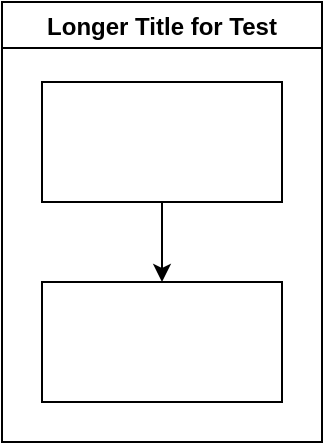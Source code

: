 <mxfile version="24.6.4" type="device">
  <diagram name="Network Connections" id="8okYg0xe6ZCimWp-EQ01">
    <mxGraphModel dx="1017" dy="757" grid="1" gridSize="10" guides="1" tooltips="1" connect="1" arrows="1" fold="1" page="1" pageScale="1" pageWidth="1100" pageHeight="850" math="0" shadow="0">
      <root>
        <mxCell id="zufN4GOXAOS7TrHpWiHL-0" />
        <mxCell id="zufN4GOXAOS7TrHpWiHL-1" parent="zufN4GOXAOS7TrHpWiHL-0" />
        <mxCell id="zufN4GOXAOS7TrHpWiHL-2" value="Longer Title for Test" style="swimlane;strokeWidth=1;" parent="zufN4GOXAOS7TrHpWiHL-1" vertex="1">
          <mxGeometry x="120" y="210" width="160" height="220" as="geometry" />
        </mxCell>
        <mxCell id="eyqJWnIvSY4KyNdMeH8T-4" style="edgeStyle=orthogonalEdgeStyle;rounded=0;orthogonalLoop=1;jettySize=auto;html=1;" edge="1" parent="zufN4GOXAOS7TrHpWiHL-2" source="eyqJWnIvSY4KyNdMeH8T-2" target="eyqJWnIvSY4KyNdMeH8T-3">
          <mxGeometry relative="1" as="geometry" />
        </mxCell>
        <mxCell id="eyqJWnIvSY4KyNdMeH8T-2" value="" style="rounded=0;whiteSpace=wrap;html=1;" vertex="1" parent="zufN4GOXAOS7TrHpWiHL-2">
          <mxGeometry x="20" y="40" width="120" height="60" as="geometry" />
        </mxCell>
        <mxCell id="eyqJWnIvSY4KyNdMeH8T-3" value="" style="rounded=0;whiteSpace=wrap;html=1;" vertex="1" parent="zufN4GOXAOS7TrHpWiHL-2">
          <mxGeometry x="20" y="140" width="120" height="60" as="geometry" />
        </mxCell>
      </root>
    </mxGraphModel>
  </diagram>
</mxfile>
